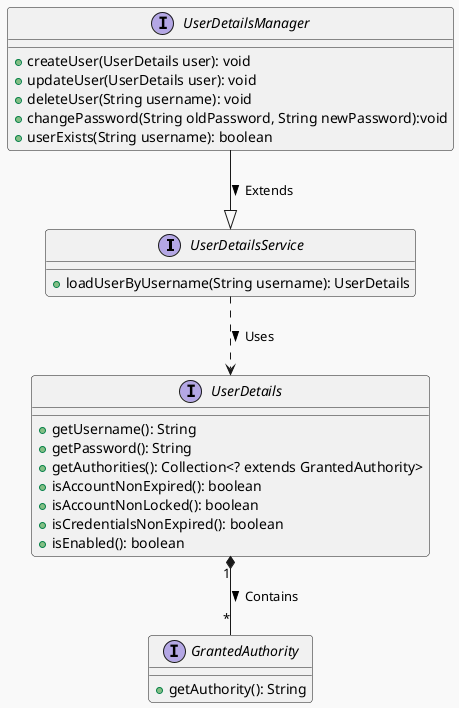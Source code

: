 @startuml
'https://plantuml.com/class-diagram
!theme mars

interface UserDetailsService {
  +loadUserByUsername(String username): UserDetails
}

interface UserDetails {
  +getUsername(): String
  +getPassword(): String
  +getAuthorities(): Collection<? extends GrantedAuthority>
  +isAccountNonExpired(): boolean
  +isAccountNonLocked(): boolean
  +isCredentialsNonExpired(): boolean
  +isEnabled(): boolean
}

interface GrantedAuthority {
  +getAuthority(): String
}

interface UserDetailsManager {
  +createUser(UserDetails user): void
  +updateUser(UserDetails user): void
  +deleteUser(String username): void
  +changePassword(String oldPassword, String newPassword):void
  +userExists(String username): boolean
}

UserDetailsManager --|> UserDetailsService: Extends >
UserDetailsService ..> UserDetails: Uses >
UserDetails "1" *-- "*" GrantedAuthority: Contains >

@enduml